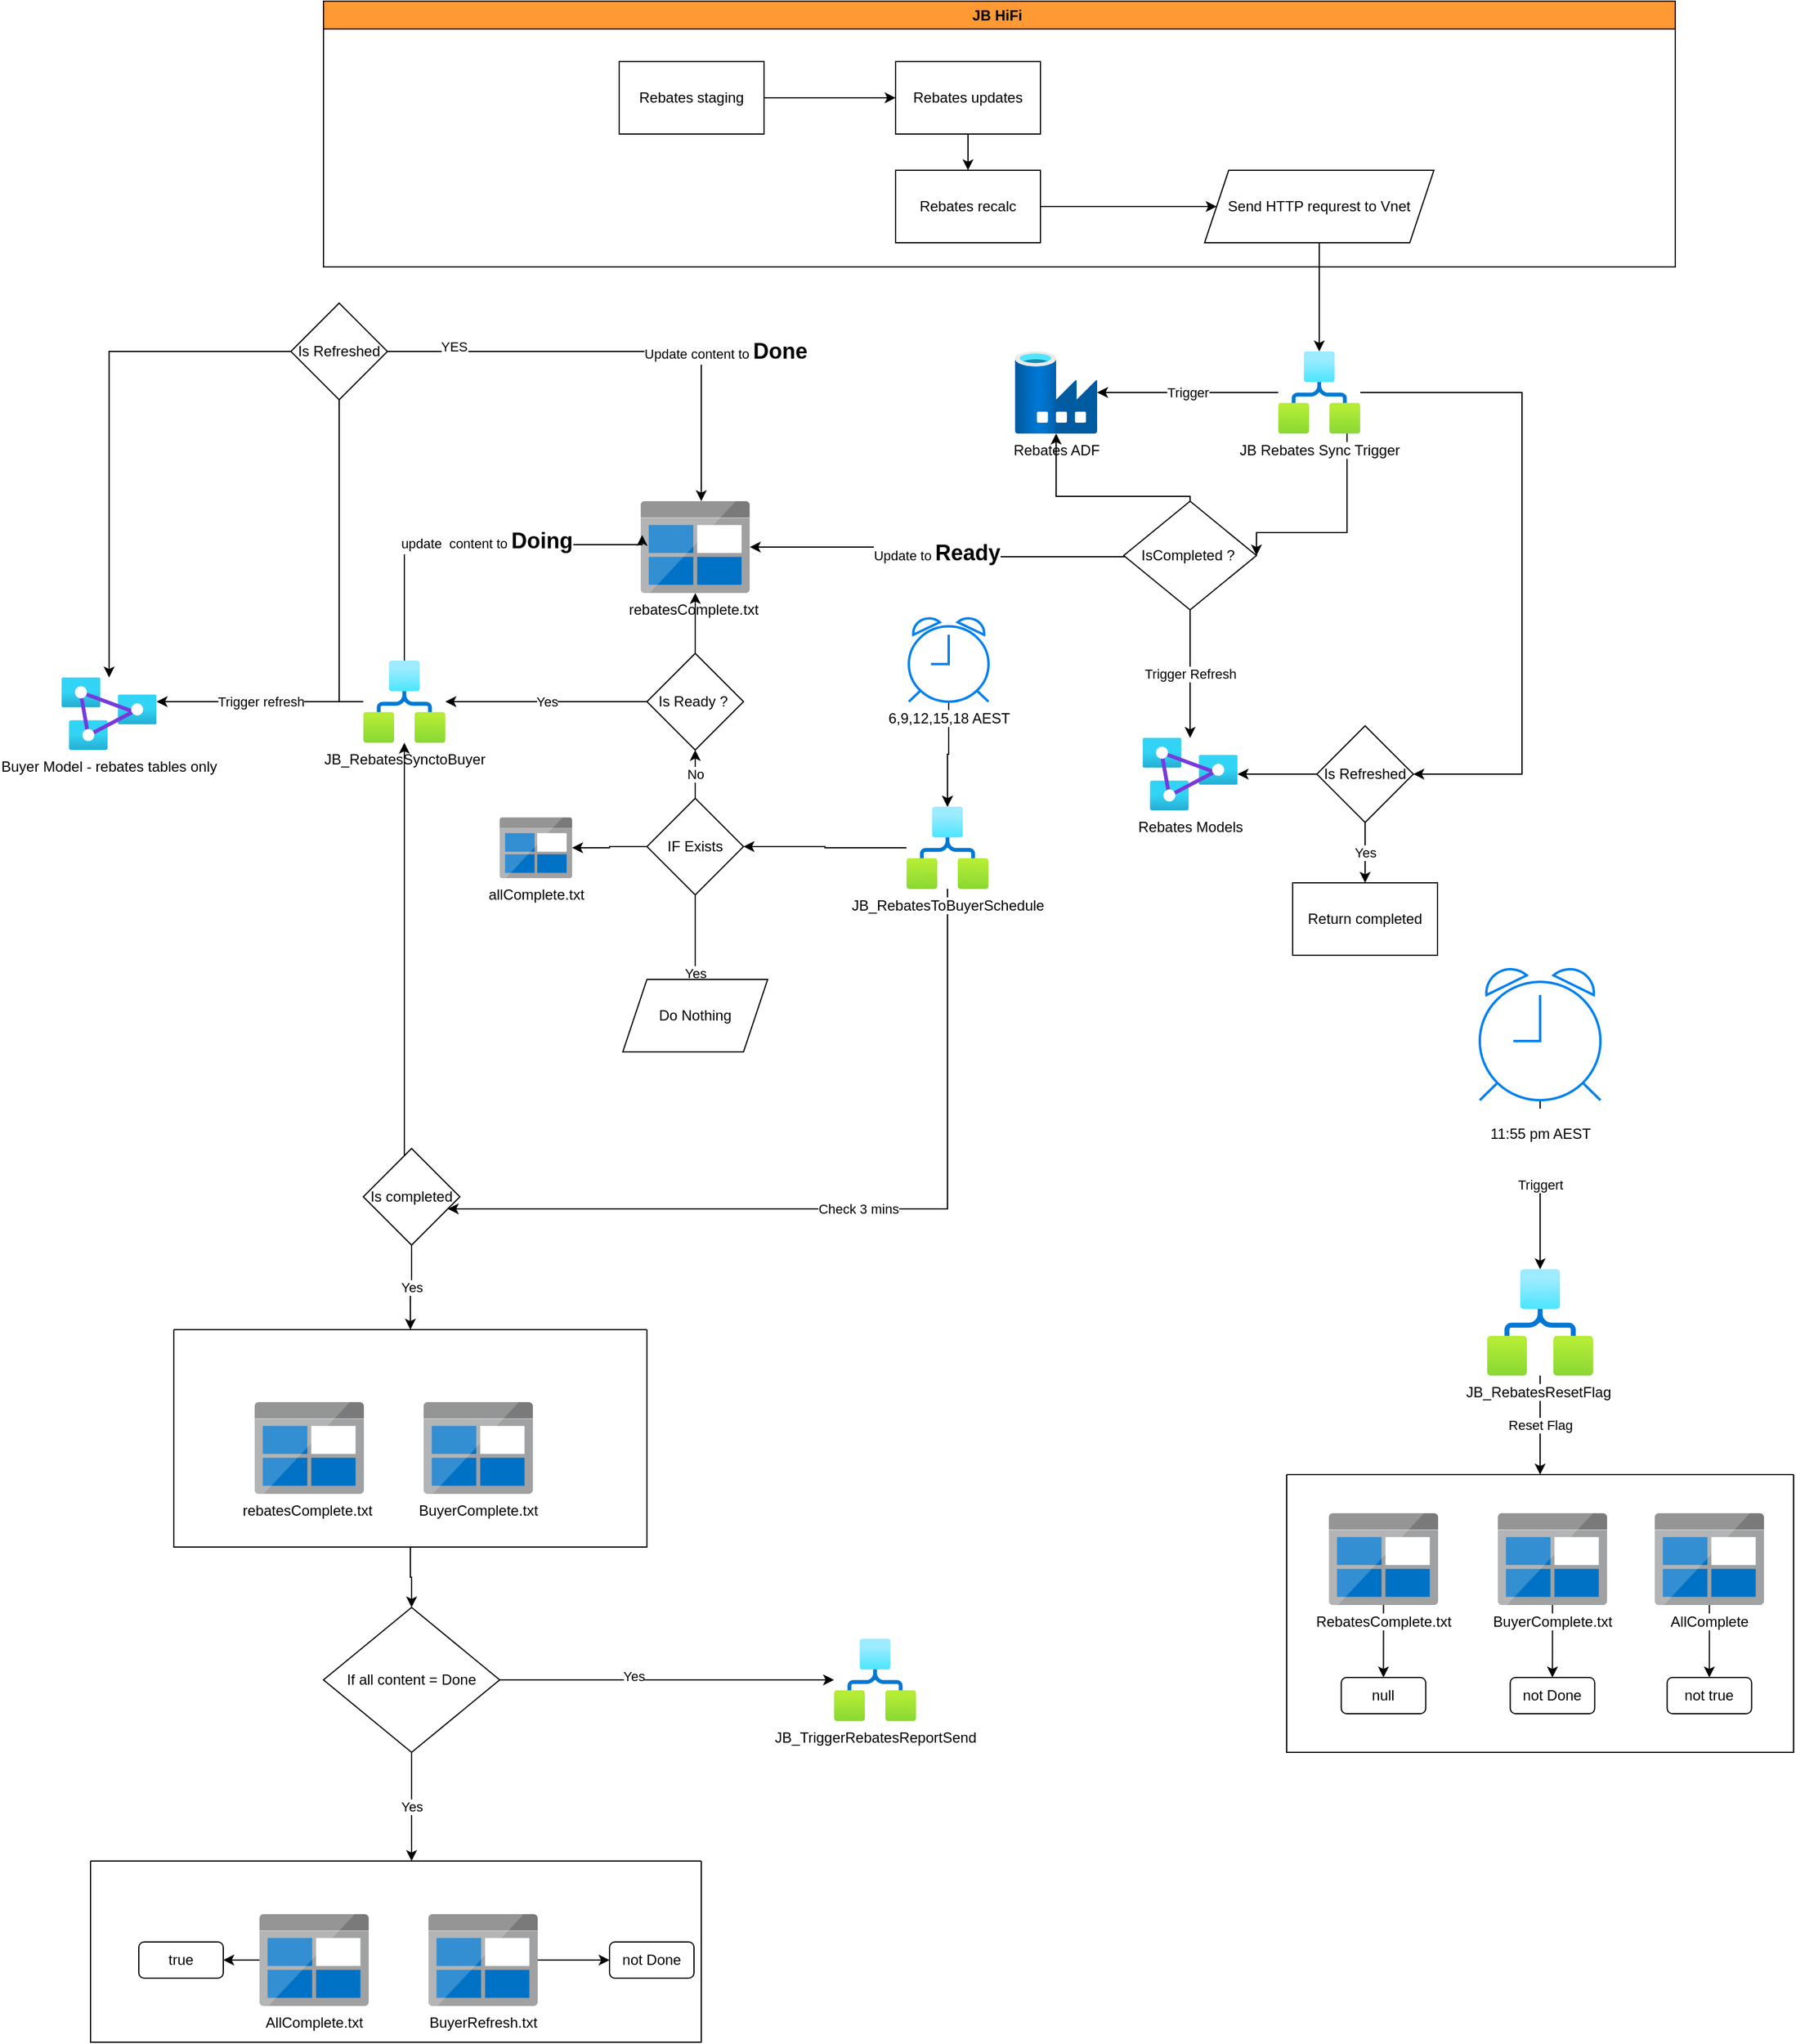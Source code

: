 <mxfile version="20.5.3" type="github">
  <diagram id="f-olrVjfNRtiMedI-SM6" name="Page-1">
    <mxGraphModel dx="4139" dy="2243" grid="1" gridSize="10" guides="1" tooltips="1" connect="1" arrows="1" fold="1" page="1" pageScale="1" pageWidth="850" pageHeight="1100" math="0" shadow="0">
      <root>
        <mxCell id="0" />
        <mxCell id="1" parent="0" />
        <mxCell id="CkPKC6UxbSRcMYnlu2Th-9" style="edgeStyle=orthogonalEdgeStyle;rounded=0;orthogonalLoop=1;jettySize=auto;html=1;" edge="1" parent="1" source="CkPKC6UxbSRcMYnlu2Th-6" target="CkPKC6UxbSRcMYnlu2Th-8">
          <mxGeometry relative="1" as="geometry" />
        </mxCell>
        <mxCell id="CkPKC6UxbSRcMYnlu2Th-11" value="Trigger" style="edgeStyle=orthogonalEdgeStyle;rounded=0;orthogonalLoop=1;jettySize=auto;html=1;" edge="1" parent="1" source="CkPKC6UxbSRcMYnlu2Th-8" target="CkPKC6UxbSRcMYnlu2Th-10">
          <mxGeometry relative="1" as="geometry" />
        </mxCell>
        <mxCell id="CkPKC6UxbSRcMYnlu2Th-14" style="edgeStyle=orthogonalEdgeStyle;rounded=0;orthogonalLoop=1;jettySize=auto;html=1;entryX=1;entryY=0.5;entryDx=0;entryDy=0;" edge="1" parent="1" source="CkPKC6UxbSRcMYnlu2Th-8" target="CkPKC6UxbSRcMYnlu2Th-13">
          <mxGeometry relative="1" as="geometry">
            <Array as="points">
              <mxPoint x="645" y="400" />
              <mxPoint x="570" y="400" />
            </Array>
          </mxGeometry>
        </mxCell>
        <mxCell id="CkPKC6UxbSRcMYnlu2Th-18" style="edgeStyle=orthogonalEdgeStyle;rounded=0;orthogonalLoop=1;jettySize=auto;html=1;entryX=1;entryY=0.5;entryDx=0;entryDy=0;" edge="1" parent="1" source="CkPKC6UxbSRcMYnlu2Th-8" target="CkPKC6UxbSRcMYnlu2Th-19">
          <mxGeometry relative="1" as="geometry">
            <mxPoint x="660" y="610" as="targetPoint" />
            <Array as="points">
              <mxPoint x="790" y="284" />
              <mxPoint x="790" y="600" />
            </Array>
          </mxGeometry>
        </mxCell>
        <mxCell id="CkPKC6UxbSRcMYnlu2Th-8" value="JB Rebates Sync Trigger" style="aspect=fixed;html=1;points=[];align=center;image;fontSize=12;image=img/lib/azure2/internet_of_things/Logic_Apps.svg;" vertex="1" parent="1">
          <mxGeometry x="588" y="250" width="68" height="68" as="geometry" />
        </mxCell>
        <mxCell id="CkPKC6UxbSRcMYnlu2Th-10" value="Rebates ADF" style="aspect=fixed;html=1;points=[];align=center;image;fontSize=12;image=img/lib/azure2/databases/Data_Factory.svg;" vertex="1" parent="1">
          <mxGeometry x="370" y="250" width="68" height="68" as="geometry" />
        </mxCell>
        <mxCell id="CkPKC6UxbSRcMYnlu2Th-15" style="edgeStyle=orthogonalEdgeStyle;rounded=0;orthogonalLoop=1;jettySize=auto;html=1;" edge="1" parent="1" source="CkPKC6UxbSRcMYnlu2Th-13" target="CkPKC6UxbSRcMYnlu2Th-10">
          <mxGeometry relative="1" as="geometry">
            <Array as="points">
              <mxPoint x="404" y="370" />
            </Array>
          </mxGeometry>
        </mxCell>
        <mxCell id="CkPKC6UxbSRcMYnlu2Th-16" value="Trigger Refresh" style="edgeStyle=orthogonalEdgeStyle;rounded=0;orthogonalLoop=1;jettySize=auto;html=1;" edge="1" parent="1" source="CkPKC6UxbSRcMYnlu2Th-13" target="CkPKC6UxbSRcMYnlu2Th-17">
          <mxGeometry relative="1" as="geometry">
            <mxPoint x="515" y="550" as="targetPoint" />
          </mxGeometry>
        </mxCell>
        <mxCell id="CkPKC6UxbSRcMYnlu2Th-22" value="Update to &lt;b&gt;&lt;font style=&quot;font-size: 18px;&quot;&gt;Ready&lt;/font&gt;&lt;/b&gt;" style="edgeStyle=orthogonalEdgeStyle;rounded=0;orthogonalLoop=1;jettySize=auto;html=1;" edge="1" parent="1" source="CkPKC6UxbSRcMYnlu2Th-13" target="CkPKC6UxbSRcMYnlu2Th-23">
          <mxGeometry relative="1" as="geometry">
            <mxPoint x="200" y="405" as="targetPoint" />
            <Array as="points">
              <mxPoint x="305" y="420" />
              <mxPoint x="305" y="412" />
            </Array>
          </mxGeometry>
        </mxCell>
        <mxCell id="CkPKC6UxbSRcMYnlu2Th-13" value="IsCompleted ?&amp;nbsp;" style="rhombus;whiteSpace=wrap;html=1;" vertex="1" parent="1">
          <mxGeometry x="460" y="374" width="110" height="90" as="geometry" />
        </mxCell>
        <mxCell id="CkPKC6UxbSRcMYnlu2Th-17" value="Rebates Models" style="aspect=fixed;html=1;points=[];align=center;image;fontSize=12;image=img/lib/azure2/analytics/Analysis_Services.svg;" vertex="1" parent="1">
          <mxGeometry x="475.63" y="570" width="78.75" height="60" as="geometry" />
        </mxCell>
        <mxCell id="CkPKC6UxbSRcMYnlu2Th-20" style="edgeStyle=orthogonalEdgeStyle;rounded=0;orthogonalLoop=1;jettySize=auto;html=1;" edge="1" parent="1" source="CkPKC6UxbSRcMYnlu2Th-19" target="CkPKC6UxbSRcMYnlu2Th-17">
          <mxGeometry relative="1" as="geometry" />
        </mxCell>
        <mxCell id="CkPKC6UxbSRcMYnlu2Th-91" value="Yes" style="edgeStyle=orthogonalEdgeStyle;rounded=0;orthogonalLoop=1;jettySize=auto;html=1;entryX=0.5;entryY=0;entryDx=0;entryDy=0;" edge="1" parent="1" source="CkPKC6UxbSRcMYnlu2Th-19" target="CkPKC6UxbSRcMYnlu2Th-90">
          <mxGeometry relative="1" as="geometry" />
        </mxCell>
        <mxCell id="CkPKC6UxbSRcMYnlu2Th-19" value="Is Refreshed" style="rhombus;whiteSpace=wrap;html=1;" vertex="1" parent="1">
          <mxGeometry x="620" y="560" width="80" height="80" as="geometry" />
        </mxCell>
        <mxCell id="CkPKC6UxbSRcMYnlu2Th-23" value="rebatesComplete.txt&amp;nbsp;" style="sketch=0;aspect=fixed;html=1;points=[];align=center;image;fontSize=12;image=img/lib/mscae/BlobBlock.svg;" vertex="1" parent="1">
          <mxGeometry x="59.76" y="374" width="90.48" height="76" as="geometry" />
        </mxCell>
        <mxCell id="CkPKC6UxbSRcMYnlu2Th-28" style="edgeStyle=orthogonalEdgeStyle;rounded=0;orthogonalLoop=1;jettySize=auto;html=1;" edge="1" parent="1" source="CkPKC6UxbSRcMYnlu2Th-24" target="CkPKC6UxbSRcMYnlu2Th-27">
          <mxGeometry relative="1" as="geometry" />
        </mxCell>
        <mxCell id="CkPKC6UxbSRcMYnlu2Th-47" value="Check 3 mins" style="edgeStyle=orthogonalEdgeStyle;rounded=0;orthogonalLoop=1;jettySize=auto;html=1;" edge="1" parent="1" source="CkPKC6UxbSRcMYnlu2Th-24" target="CkPKC6UxbSRcMYnlu2Th-48">
          <mxGeometry relative="1" as="geometry">
            <mxPoint x="-180" y="960" as="targetPoint" />
            <Array as="points">
              <mxPoint x="314" y="960" />
            </Array>
          </mxGeometry>
        </mxCell>
        <mxCell id="CkPKC6UxbSRcMYnlu2Th-24" value="JB_RebatesToBuyerSchedule" style="aspect=fixed;html=1;points=[];align=center;image;fontSize=12;image=img/lib/azure2/internet_of_things/Logic_Apps.svg;" vertex="1" parent="1">
          <mxGeometry x="280" y="627" width="68" height="68" as="geometry" />
        </mxCell>
        <mxCell id="CkPKC6UxbSRcMYnlu2Th-26" value="allComplete.txt" style="sketch=0;aspect=fixed;html=1;points=[];align=center;image;fontSize=12;image=img/lib/mscae/BlobBlock.svg;" vertex="1" parent="1">
          <mxGeometry x="-57" y="635.8" width="60" height="50.4" as="geometry" />
        </mxCell>
        <mxCell id="CkPKC6UxbSRcMYnlu2Th-29" style="edgeStyle=orthogonalEdgeStyle;rounded=0;orthogonalLoop=1;jettySize=auto;html=1;" edge="1" parent="1" source="CkPKC6UxbSRcMYnlu2Th-27" target="CkPKC6UxbSRcMYnlu2Th-26">
          <mxGeometry relative="1" as="geometry" />
        </mxCell>
        <mxCell id="CkPKC6UxbSRcMYnlu2Th-31" value="Yes" style="edgeStyle=orthogonalEdgeStyle;rounded=0;orthogonalLoop=1;jettySize=auto;html=1;entryX=0.5;entryY=1;entryDx=0;entryDy=0;" edge="1" parent="1" source="CkPKC6UxbSRcMYnlu2Th-27" target="CkPKC6UxbSRcMYnlu2Th-32">
          <mxGeometry relative="1" as="geometry">
            <mxPoint x="105" y="520" as="targetPoint" />
            <Array as="points">
              <mxPoint x="105" y="750" />
              <mxPoint x="105" y="750" />
            </Array>
          </mxGeometry>
        </mxCell>
        <mxCell id="CkPKC6UxbSRcMYnlu2Th-35" value="No" style="edgeStyle=orthogonalEdgeStyle;rounded=0;orthogonalLoop=1;jettySize=auto;html=1;" edge="1" parent="1" source="CkPKC6UxbSRcMYnlu2Th-27" target="CkPKC6UxbSRcMYnlu2Th-34">
          <mxGeometry relative="1" as="geometry" />
        </mxCell>
        <mxCell id="CkPKC6UxbSRcMYnlu2Th-27" value="IF Exists" style="rhombus;whiteSpace=wrap;html=1;" vertex="1" parent="1">
          <mxGeometry x="65" y="620" width="80" height="80" as="geometry" />
        </mxCell>
        <mxCell id="CkPKC6UxbSRcMYnlu2Th-32" value="Do Nothing" style="shape=parallelogram;perimeter=parallelogramPerimeter;whiteSpace=wrap;html=1;fixedSize=1;" vertex="1" parent="1">
          <mxGeometry x="45" y="770" width="120" height="60" as="geometry" />
        </mxCell>
        <mxCell id="CkPKC6UxbSRcMYnlu2Th-36" style="edgeStyle=orthogonalEdgeStyle;rounded=0;orthogonalLoop=1;jettySize=auto;html=1;" edge="1" parent="1" source="CkPKC6UxbSRcMYnlu2Th-34" target="CkPKC6UxbSRcMYnlu2Th-23">
          <mxGeometry relative="1" as="geometry" />
        </mxCell>
        <mxCell id="CkPKC6UxbSRcMYnlu2Th-37" value="Yes" style="edgeStyle=orthogonalEdgeStyle;rounded=0;orthogonalLoop=1;jettySize=auto;html=1;" edge="1" parent="1" source="CkPKC6UxbSRcMYnlu2Th-34" target="CkPKC6UxbSRcMYnlu2Th-38">
          <mxGeometry relative="1" as="geometry">
            <mxPoint x="-50" y="540" as="targetPoint" />
            <Array as="points" />
          </mxGeometry>
        </mxCell>
        <mxCell id="CkPKC6UxbSRcMYnlu2Th-34" value="Is Ready ?&amp;nbsp;" style="rhombus;whiteSpace=wrap;html=1;" vertex="1" parent="1">
          <mxGeometry x="65" y="500" width="80" height="80" as="geometry" />
        </mxCell>
        <mxCell id="CkPKC6UxbSRcMYnlu2Th-39" style="edgeStyle=orthogonalEdgeStyle;rounded=0;orthogonalLoop=1;jettySize=auto;html=1;entryX=0.014;entryY=0.368;entryDx=0;entryDy=0;entryPerimeter=0;" edge="1" parent="1" source="CkPKC6UxbSRcMYnlu2Th-38" target="CkPKC6UxbSRcMYnlu2Th-23">
          <mxGeometry relative="1" as="geometry">
            <mxPoint x="-136" y="390" as="targetPoint" />
            <Array as="points">
              <mxPoint x="-136" y="410" />
              <mxPoint x="61" y="410" />
            </Array>
          </mxGeometry>
        </mxCell>
        <mxCell id="CkPKC6UxbSRcMYnlu2Th-40" value="update&amp;nbsp; content to &lt;b&gt;&lt;font style=&quot;font-size: 18px;&quot;&gt;Doing&lt;/font&gt;&lt;/b&gt;" style="edgeLabel;html=1;align=center;verticalAlign=middle;resizable=0;points=[];" vertex="1" connectable="0" parent="CkPKC6UxbSRcMYnlu2Th-39">
          <mxGeometry x="0.09" y="3" relative="1" as="geometry">
            <mxPoint as="offset" />
          </mxGeometry>
        </mxCell>
        <mxCell id="CkPKC6UxbSRcMYnlu2Th-41" value="Trigger refresh" style="edgeStyle=orthogonalEdgeStyle;rounded=0;orthogonalLoop=1;jettySize=auto;html=1;" edge="1" parent="1" source="CkPKC6UxbSRcMYnlu2Th-38" target="CkPKC6UxbSRcMYnlu2Th-42">
          <mxGeometry relative="1" as="geometry">
            <mxPoint x="-290" y="540" as="targetPoint" />
            <Array as="points">
              <mxPoint x="-300" y="540" />
              <mxPoint x="-300" y="540" />
            </Array>
          </mxGeometry>
        </mxCell>
        <mxCell id="CkPKC6UxbSRcMYnlu2Th-44" style="edgeStyle=orthogonalEdgeStyle;rounded=0;orthogonalLoop=1;jettySize=auto;html=1;entryX=1;entryY=0.5;entryDx=0;entryDy=0;" edge="1" parent="1" source="CkPKC6UxbSRcMYnlu2Th-38" target="CkPKC6UxbSRcMYnlu2Th-43">
          <mxGeometry relative="1" as="geometry">
            <Array as="points">
              <mxPoint x="-190" y="540" />
              <mxPoint x="-190" y="250" />
            </Array>
          </mxGeometry>
        </mxCell>
        <mxCell id="CkPKC6UxbSRcMYnlu2Th-38" value="JB_RebatesSynctoBuyer" style="aspect=fixed;html=1;points=[];align=center;image;fontSize=12;image=img/lib/azure2/internet_of_things/Logic_Apps.svg;" vertex="1" parent="1">
          <mxGeometry x="-170" y="506" width="68" height="68" as="geometry" />
        </mxCell>
        <mxCell id="CkPKC6UxbSRcMYnlu2Th-42" value="Buyer Model - rebates tables only" style="aspect=fixed;html=1;points=[];align=center;image;fontSize=12;image=img/lib/azure2/analytics/Analysis_Services.svg;" vertex="1" parent="1">
          <mxGeometry x="-420" y="520" width="78.75" height="60" as="geometry" />
        </mxCell>
        <mxCell id="CkPKC6UxbSRcMYnlu2Th-45" style="edgeStyle=orthogonalEdgeStyle;rounded=0;orthogonalLoop=1;jettySize=auto;html=1;" edge="1" parent="1" source="CkPKC6UxbSRcMYnlu2Th-43" target="CkPKC6UxbSRcMYnlu2Th-42">
          <mxGeometry relative="1" as="geometry" />
        </mxCell>
        <mxCell id="CkPKC6UxbSRcMYnlu2Th-46" value="Update content to &lt;b&gt;&lt;font style=&quot;font-size: 18px;&quot;&gt;Done&lt;/font&gt;&lt;/b&gt;" style="edgeStyle=orthogonalEdgeStyle;rounded=0;orthogonalLoop=1;jettySize=auto;html=1;" edge="1" parent="1" source="CkPKC6UxbSRcMYnlu2Th-43" target="CkPKC6UxbSRcMYnlu2Th-23">
          <mxGeometry x="0.354" y="20" relative="1" as="geometry">
            <Array as="points">
              <mxPoint x="110" y="250" />
            </Array>
            <mxPoint as="offset" />
          </mxGeometry>
        </mxCell>
        <mxCell id="CkPKC6UxbSRcMYnlu2Th-95" value="YES" style="edgeLabel;html=1;align=center;verticalAlign=middle;resizable=0;points=[];" vertex="1" connectable="0" parent="CkPKC6UxbSRcMYnlu2Th-46">
          <mxGeometry x="-0.714" y="4" relative="1" as="geometry">
            <mxPoint as="offset" />
          </mxGeometry>
        </mxCell>
        <mxCell id="CkPKC6UxbSRcMYnlu2Th-43" value="Is Refreshed" style="rhombus;whiteSpace=wrap;html=1;" vertex="1" parent="1">
          <mxGeometry x="-230" y="210" width="80" height="80" as="geometry" />
        </mxCell>
        <mxCell id="CkPKC6UxbSRcMYnlu2Th-49" style="edgeStyle=orthogonalEdgeStyle;rounded=0;orthogonalLoop=1;jettySize=auto;html=1;" edge="1" parent="1" source="CkPKC6UxbSRcMYnlu2Th-48" target="CkPKC6UxbSRcMYnlu2Th-38">
          <mxGeometry relative="1" as="geometry">
            <Array as="points">
              <mxPoint x="-136" y="820" />
              <mxPoint x="-136" y="820" />
            </Array>
          </mxGeometry>
        </mxCell>
        <mxCell id="CkPKC6UxbSRcMYnlu2Th-50" value="Yes" style="edgeStyle=orthogonalEdgeStyle;rounded=0;orthogonalLoop=1;jettySize=auto;html=1;" edge="1" parent="1" source="CkPKC6UxbSRcMYnlu2Th-48" target="CkPKC6UxbSRcMYnlu2Th-53">
          <mxGeometry relative="1" as="geometry">
            <mxPoint x="-130" y="1070" as="targetPoint" />
          </mxGeometry>
        </mxCell>
        <mxCell id="CkPKC6UxbSRcMYnlu2Th-48" value="Is completed" style="rhombus;whiteSpace=wrap;html=1;" vertex="1" parent="1">
          <mxGeometry x="-170" y="910" width="80" height="80" as="geometry" />
        </mxCell>
        <mxCell id="CkPKC6UxbSRcMYnlu2Th-56" style="edgeStyle=orthogonalEdgeStyle;rounded=0;orthogonalLoop=1;jettySize=auto;html=1;" edge="1" parent="1" source="CkPKC6UxbSRcMYnlu2Th-53" target="CkPKC6UxbSRcMYnlu2Th-55">
          <mxGeometry relative="1" as="geometry" />
        </mxCell>
        <mxCell id="CkPKC6UxbSRcMYnlu2Th-53" value="" style="swimlane;startSize=0;" vertex="1" parent="1">
          <mxGeometry x="-327" y="1060" width="392" height="180" as="geometry" />
        </mxCell>
        <mxCell id="CkPKC6UxbSRcMYnlu2Th-51" value="rebatesComplete.txt&amp;nbsp;" style="sketch=0;aspect=fixed;html=1;points=[];align=center;image;fontSize=12;image=img/lib/mscae/BlobBlock.svg;" vertex="1" parent="CkPKC6UxbSRcMYnlu2Th-53">
          <mxGeometry x="67" y="60" width="90.48" height="76" as="geometry" />
        </mxCell>
        <mxCell id="CkPKC6UxbSRcMYnlu2Th-54" value="BuyerComplete.txt" style="sketch=0;aspect=fixed;html=1;points=[];align=center;image;fontSize=12;image=img/lib/mscae/BlobBlock.svg;" vertex="1" parent="CkPKC6UxbSRcMYnlu2Th-53">
          <mxGeometry x="207" y="60" width="90.48" height="76" as="geometry" />
        </mxCell>
        <mxCell id="CkPKC6UxbSRcMYnlu2Th-58" style="edgeStyle=orthogonalEdgeStyle;rounded=0;orthogonalLoop=1;jettySize=auto;html=1;" edge="1" parent="1" source="CkPKC6UxbSRcMYnlu2Th-55" target="CkPKC6UxbSRcMYnlu2Th-57">
          <mxGeometry relative="1" as="geometry" />
        </mxCell>
        <mxCell id="CkPKC6UxbSRcMYnlu2Th-59" value="Yes" style="edgeLabel;html=1;align=center;verticalAlign=middle;resizable=0;points=[];" vertex="1" connectable="0" parent="CkPKC6UxbSRcMYnlu2Th-58">
          <mxGeometry x="-0.198" y="3" relative="1" as="geometry">
            <mxPoint as="offset" />
          </mxGeometry>
        </mxCell>
        <mxCell id="CkPKC6UxbSRcMYnlu2Th-60" value="Yes" style="edgeStyle=orthogonalEdgeStyle;rounded=0;orthogonalLoop=1;jettySize=auto;html=1;" edge="1" parent="1" source="CkPKC6UxbSRcMYnlu2Th-55" target="CkPKC6UxbSRcMYnlu2Th-61">
          <mxGeometry relative="1" as="geometry">
            <mxPoint x="-130" y="1530" as="targetPoint" />
            <Array as="points">
              <mxPoint x="-130" y="1520" />
              <mxPoint x="-130" y="1520" />
            </Array>
          </mxGeometry>
        </mxCell>
        <mxCell id="CkPKC6UxbSRcMYnlu2Th-55" value="If all content = Done" style="rhombus;whiteSpace=wrap;html=1;" vertex="1" parent="1">
          <mxGeometry x="-203" y="1290" width="146" height="120" as="geometry" />
        </mxCell>
        <mxCell id="CkPKC6UxbSRcMYnlu2Th-57" value="JB_TriggerRebatesReportSend" style="aspect=fixed;html=1;points=[];align=center;image;fontSize=12;image=img/lib/azure2/internet_of_things/Logic_Apps.svg;" vertex="1" parent="1">
          <mxGeometry x="220" y="1316" width="68" height="68" as="geometry" />
        </mxCell>
        <mxCell id="CkPKC6UxbSRcMYnlu2Th-61" value="" style="swimlane;startSize=0;" vertex="1" parent="1">
          <mxGeometry x="-396" y="1500" width="506" height="150" as="geometry" />
        </mxCell>
        <mxCell id="CkPKC6UxbSRcMYnlu2Th-66" style="edgeStyle=orthogonalEdgeStyle;rounded=0;orthogonalLoop=1;jettySize=auto;html=1;" edge="1" parent="CkPKC6UxbSRcMYnlu2Th-61" source="CkPKC6UxbSRcMYnlu2Th-62" target="CkPKC6UxbSRcMYnlu2Th-65">
          <mxGeometry relative="1" as="geometry" />
        </mxCell>
        <mxCell id="CkPKC6UxbSRcMYnlu2Th-62" value="AllComplete.txt" style="sketch=0;aspect=fixed;html=1;points=[];align=center;image;fontSize=12;image=img/lib/mscae/BlobBlock.svg;" vertex="1" parent="CkPKC6UxbSRcMYnlu2Th-61">
          <mxGeometry x="140" y="44" width="90.48" height="76" as="geometry" />
        </mxCell>
        <mxCell id="CkPKC6UxbSRcMYnlu2Th-68" style="edgeStyle=orthogonalEdgeStyle;rounded=0;orthogonalLoop=1;jettySize=auto;html=1;entryX=0;entryY=0.5;entryDx=0;entryDy=0;" edge="1" parent="CkPKC6UxbSRcMYnlu2Th-61" source="CkPKC6UxbSRcMYnlu2Th-63" target="CkPKC6UxbSRcMYnlu2Th-67">
          <mxGeometry relative="1" as="geometry" />
        </mxCell>
        <mxCell id="CkPKC6UxbSRcMYnlu2Th-63" value="BuyerRefresh.txt" style="sketch=0;aspect=fixed;html=1;points=[];align=center;image;fontSize=12;image=img/lib/mscae/BlobBlock.svg;" vertex="1" parent="CkPKC6UxbSRcMYnlu2Th-61">
          <mxGeometry x="280" y="44" width="90.48" height="76" as="geometry" />
        </mxCell>
        <mxCell id="CkPKC6UxbSRcMYnlu2Th-65" value="true" style="rounded=1;whiteSpace=wrap;html=1;" vertex="1" parent="CkPKC6UxbSRcMYnlu2Th-61">
          <mxGeometry x="40" y="67" width="70" height="30" as="geometry" />
        </mxCell>
        <mxCell id="CkPKC6UxbSRcMYnlu2Th-67" value="not Done" style="rounded=1;whiteSpace=wrap;html=1;" vertex="1" parent="CkPKC6UxbSRcMYnlu2Th-61">
          <mxGeometry x="430" y="67" width="70" height="30" as="geometry" />
        </mxCell>
        <mxCell id="CkPKC6UxbSRcMYnlu2Th-79" value="Reset Flag" style="edgeStyle=orthogonalEdgeStyle;rounded=0;orthogonalLoop=1;jettySize=auto;html=1;" edge="1" parent="1" source="CkPKC6UxbSRcMYnlu2Th-70" target="CkPKC6UxbSRcMYnlu2Th-72">
          <mxGeometry relative="1" as="geometry" />
        </mxCell>
        <mxCell id="CkPKC6UxbSRcMYnlu2Th-70" value="JB_RebatesResetFlag&amp;nbsp;" style="aspect=fixed;html=1;points=[];align=center;image;fontSize=12;image=img/lib/azure2/internet_of_things/Logic_Apps.svg;" vertex="1" parent="1">
          <mxGeometry x="761" y="1010" width="88" height="88" as="geometry" />
        </mxCell>
        <mxCell id="CkPKC6UxbSRcMYnlu2Th-72" value="" style="swimlane;startSize=0;" vertex="1" parent="1">
          <mxGeometry x="595" y="1180" width="420" height="230" as="geometry" />
        </mxCell>
        <mxCell id="CkPKC6UxbSRcMYnlu2Th-73" style="edgeStyle=orthogonalEdgeStyle;rounded=0;orthogonalLoop=1;jettySize=auto;html=1;" edge="1" parent="CkPKC6UxbSRcMYnlu2Th-72" source="CkPKC6UxbSRcMYnlu2Th-74" target="CkPKC6UxbSRcMYnlu2Th-77">
          <mxGeometry relative="1" as="geometry" />
        </mxCell>
        <mxCell id="CkPKC6UxbSRcMYnlu2Th-74" value="RebatesComplete.txt" style="sketch=0;aspect=fixed;html=1;points=[];align=center;image;fontSize=12;image=img/lib/mscae/BlobBlock.svg;" vertex="1" parent="CkPKC6UxbSRcMYnlu2Th-72">
          <mxGeometry x="35" y="32" width="90.48" height="76" as="geometry" />
        </mxCell>
        <mxCell id="CkPKC6UxbSRcMYnlu2Th-83" style="edgeStyle=orthogonalEdgeStyle;rounded=0;orthogonalLoop=1;jettySize=auto;html=1;" edge="1" parent="CkPKC6UxbSRcMYnlu2Th-72" source="CkPKC6UxbSRcMYnlu2Th-76" target="CkPKC6UxbSRcMYnlu2Th-78">
          <mxGeometry relative="1" as="geometry" />
        </mxCell>
        <mxCell id="CkPKC6UxbSRcMYnlu2Th-76" value="BuyerComplete.txt" style="sketch=0;aspect=fixed;html=1;points=[];align=center;image;fontSize=12;image=img/lib/mscae/BlobBlock.svg;" vertex="1" parent="CkPKC6UxbSRcMYnlu2Th-72">
          <mxGeometry x="175" y="32" width="90.48" height="76" as="geometry" />
        </mxCell>
        <mxCell id="CkPKC6UxbSRcMYnlu2Th-77" value="null" style="rounded=1;whiteSpace=wrap;html=1;" vertex="1" parent="CkPKC6UxbSRcMYnlu2Th-72">
          <mxGeometry x="45.24" y="168" width="70" height="30" as="geometry" />
        </mxCell>
        <mxCell id="CkPKC6UxbSRcMYnlu2Th-78" value="not Done" style="rounded=1;whiteSpace=wrap;html=1;" vertex="1" parent="CkPKC6UxbSRcMYnlu2Th-72">
          <mxGeometry x="185.24" y="168" width="70" height="30" as="geometry" />
        </mxCell>
        <mxCell id="CkPKC6UxbSRcMYnlu2Th-84" style="edgeStyle=orthogonalEdgeStyle;rounded=0;orthogonalLoop=1;jettySize=auto;html=1;" edge="1" parent="CkPKC6UxbSRcMYnlu2Th-72" source="CkPKC6UxbSRcMYnlu2Th-81" target="CkPKC6UxbSRcMYnlu2Th-82">
          <mxGeometry relative="1" as="geometry" />
        </mxCell>
        <mxCell id="CkPKC6UxbSRcMYnlu2Th-81" value="AllComplete" style="sketch=0;aspect=fixed;html=1;points=[];align=center;image;fontSize=12;image=img/lib/mscae/BlobBlock.svg;" vertex="1" parent="CkPKC6UxbSRcMYnlu2Th-72">
          <mxGeometry x="305" y="32" width="90.48" height="76" as="geometry" />
        </mxCell>
        <mxCell id="CkPKC6UxbSRcMYnlu2Th-82" value="not true" style="rounded=1;whiteSpace=wrap;html=1;" vertex="1" parent="CkPKC6UxbSRcMYnlu2Th-72">
          <mxGeometry x="315.24" y="168" width="70" height="30" as="geometry" />
        </mxCell>
        <mxCell id="CkPKC6UxbSRcMYnlu2Th-86" value="Triggert" style="edgeStyle=orthogonalEdgeStyle;rounded=0;orthogonalLoop=1;jettySize=auto;html=1;" edge="1" parent="1" source="CkPKC6UxbSRcMYnlu2Th-85" target="CkPKC6UxbSRcMYnlu2Th-70">
          <mxGeometry relative="1" as="geometry" />
        </mxCell>
        <mxCell id="CkPKC6UxbSRcMYnlu2Th-85" value="&#xa;&lt;span style=&quot;color: rgb(0, 0, 0); font-family: Helvetica; font-size: 12px; font-style: normal; font-variant-ligatures: normal; font-variant-caps: normal; font-weight: 400; letter-spacing: normal; orphans: 2; text-align: center; text-indent: 0px; text-transform: none; widows: 2; word-spacing: 0px; -webkit-text-stroke-width: 0px; background-color: rgb(255, 255, 255); text-decoration-thickness: initial; text-decoration-style: initial; text-decoration-color: initial; float: none; display: inline !important;&quot;&gt;11:55 pm AEST&lt;/span&gt;&#xa;&#xa;" style="html=1;verticalLabelPosition=bottom;align=center;labelBackgroundColor=#ffffff;verticalAlign=top;strokeWidth=2;strokeColor=#0080F0;shadow=0;dashed=0;shape=mxgraph.ios7.icons.alarm_clock;" vertex="1" parent="1">
          <mxGeometry x="755" y="760" width="100" height="110" as="geometry" />
        </mxCell>
        <mxCell id="CkPKC6UxbSRcMYnlu2Th-88" value="JB HiFi&amp;nbsp;" style="swimlane;whiteSpace=wrap;html=1;fillColor=#FF9933;" vertex="1" parent="1">
          <mxGeometry x="-203" y="-40" width="1120" height="220" as="geometry" />
        </mxCell>
        <mxCell id="CkPKC6UxbSRcMYnlu2Th-1" value="Rebates staging" style="rounded=0;whiteSpace=wrap;html=1;" vertex="1" parent="CkPKC6UxbSRcMYnlu2Th-88">
          <mxGeometry x="245" y="50" width="120" height="60" as="geometry" />
        </mxCell>
        <mxCell id="CkPKC6UxbSRcMYnlu2Th-2" value="Rebates updates" style="rounded=0;whiteSpace=wrap;html=1;" vertex="1" parent="CkPKC6UxbSRcMYnlu2Th-88">
          <mxGeometry x="474" y="50" width="120" height="60" as="geometry" />
        </mxCell>
        <mxCell id="CkPKC6UxbSRcMYnlu2Th-3" style="edgeStyle=orthogonalEdgeStyle;rounded=0;orthogonalLoop=1;jettySize=auto;html=1;" edge="1" parent="CkPKC6UxbSRcMYnlu2Th-88" source="CkPKC6UxbSRcMYnlu2Th-1" target="CkPKC6UxbSRcMYnlu2Th-2">
          <mxGeometry relative="1" as="geometry" />
        </mxCell>
        <mxCell id="CkPKC6UxbSRcMYnlu2Th-4" value="Rebates recalc" style="rounded=0;whiteSpace=wrap;html=1;" vertex="1" parent="CkPKC6UxbSRcMYnlu2Th-88">
          <mxGeometry x="474" y="140" width="120" height="60" as="geometry" />
        </mxCell>
        <mxCell id="CkPKC6UxbSRcMYnlu2Th-5" style="edgeStyle=orthogonalEdgeStyle;rounded=0;orthogonalLoop=1;jettySize=auto;html=1;" edge="1" parent="CkPKC6UxbSRcMYnlu2Th-88" source="CkPKC6UxbSRcMYnlu2Th-2" target="CkPKC6UxbSRcMYnlu2Th-4">
          <mxGeometry relative="1" as="geometry" />
        </mxCell>
        <mxCell id="CkPKC6UxbSRcMYnlu2Th-6" value="Send HTTP requrest to Vnet" style="shape=parallelogram;perimeter=parallelogramPerimeter;whiteSpace=wrap;html=1;fixedSize=1;" vertex="1" parent="CkPKC6UxbSRcMYnlu2Th-88">
          <mxGeometry x="730" y="140" width="190" height="60" as="geometry" />
        </mxCell>
        <mxCell id="CkPKC6UxbSRcMYnlu2Th-7" style="edgeStyle=orthogonalEdgeStyle;rounded=0;orthogonalLoop=1;jettySize=auto;html=1;" edge="1" parent="CkPKC6UxbSRcMYnlu2Th-88" source="CkPKC6UxbSRcMYnlu2Th-4" target="CkPKC6UxbSRcMYnlu2Th-6">
          <mxGeometry relative="1" as="geometry" />
        </mxCell>
        <mxCell id="CkPKC6UxbSRcMYnlu2Th-90" value="Return completed" style="rounded=0;whiteSpace=wrap;html=1;fillColor=#FFFFFF;" vertex="1" parent="1">
          <mxGeometry x="600" y="690" width="120" height="60" as="geometry" />
        </mxCell>
        <mxCell id="CkPKC6UxbSRcMYnlu2Th-93" style="edgeStyle=orthogonalEdgeStyle;rounded=0;orthogonalLoop=1;jettySize=auto;html=1;" edge="1" parent="1" source="CkPKC6UxbSRcMYnlu2Th-92" target="CkPKC6UxbSRcMYnlu2Th-24">
          <mxGeometry relative="1" as="geometry" />
        </mxCell>
        <mxCell id="CkPKC6UxbSRcMYnlu2Th-94" value="" style="edgeStyle=orthogonalEdgeStyle;rounded=0;orthogonalLoop=1;jettySize=auto;html=1;" edge="1" parent="1" source="CkPKC6UxbSRcMYnlu2Th-92" target="CkPKC6UxbSRcMYnlu2Th-24">
          <mxGeometry relative="1" as="geometry" />
        </mxCell>
        <mxCell id="CkPKC6UxbSRcMYnlu2Th-92" value="6,9,12,15,18 AEST" style="html=1;verticalLabelPosition=bottom;align=center;labelBackgroundColor=#ffffff;verticalAlign=top;strokeWidth=2;strokeColor=#0080F0;shadow=0;dashed=0;shape=mxgraph.ios7.icons.alarm_clock;" vertex="1" parent="1">
          <mxGeometry x="282" y="470" width="66" height="70" as="geometry" />
        </mxCell>
      </root>
    </mxGraphModel>
  </diagram>
</mxfile>
